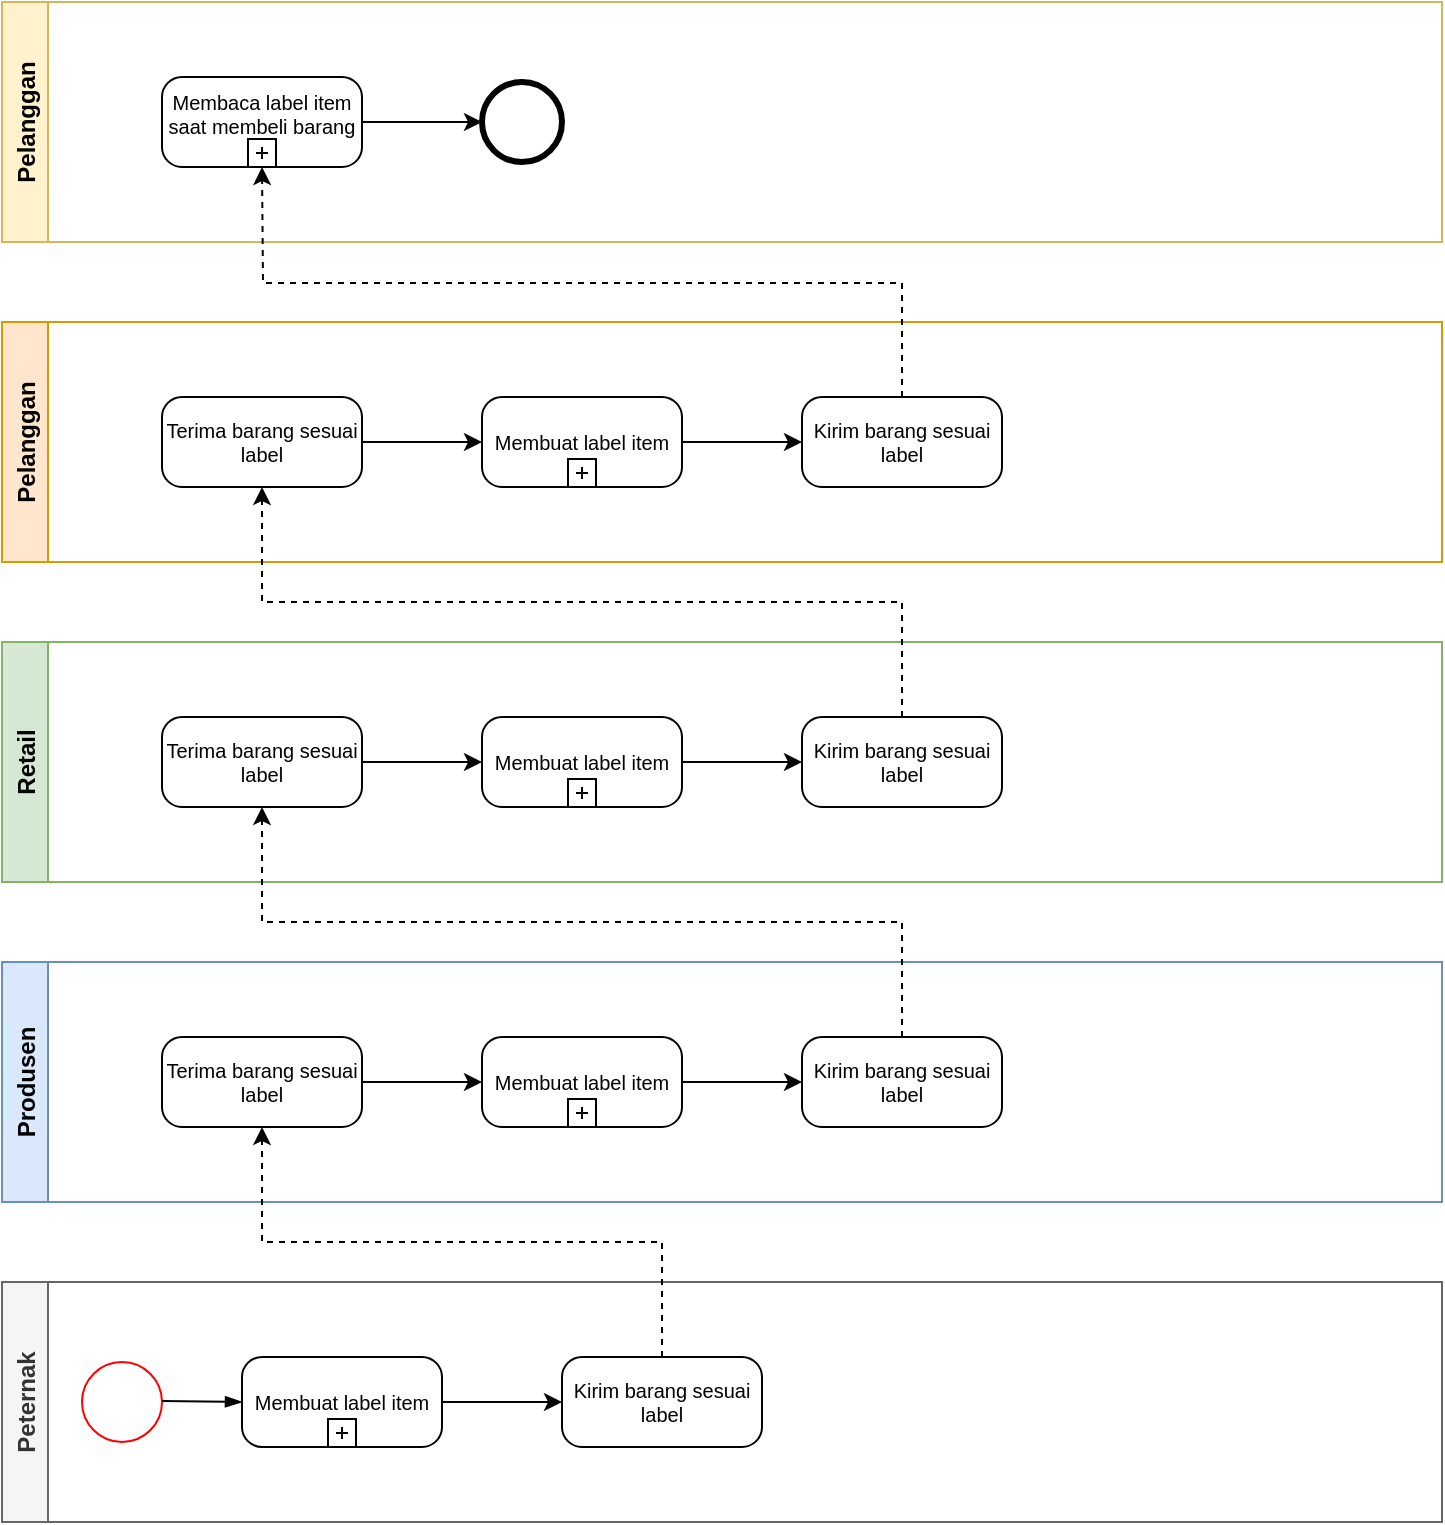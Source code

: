 <mxfile version="16.1.2" type="github">
  <diagram id="75ZjlEf7_gC3XOkNAm37" name="Page-1">
    <mxGraphModel dx="1240" dy="631" grid="1" gridSize="10" guides="1" tooltips="1" connect="1" arrows="1" fold="1" page="1" pageScale="1" pageWidth="827" pageHeight="1169" math="0" shadow="0">
      <root>
        <mxCell id="0" />
        <mxCell id="1" parent="0" />
        <mxCell id="_QOqOvYTCms1opX3iJaL-1" value="Produsen" style="swimlane;horizontal=0;fillColor=#dae8fc;strokeColor=#6c8ebf;" vertex="1" parent="1">
          <mxGeometry x="80" y="640" width="720" height="120" as="geometry" />
        </mxCell>
        <mxCell id="_QOqOvYTCms1opX3iJaL-2" style="edgeStyle=orthogonalEdgeStyle;rounded=0;orthogonalLoop=1;jettySize=auto;html=1;exitX=1;exitY=0.5;exitDx=0;exitDy=0;exitPerimeter=0;entryX=0;entryY=0.5;entryDx=0;entryDy=0;entryPerimeter=0;" edge="1" parent="_QOqOvYTCms1opX3iJaL-1" source="_QOqOvYTCms1opX3iJaL-3" target="_QOqOvYTCms1opX3iJaL-5">
          <mxGeometry relative="1" as="geometry" />
        </mxCell>
        <mxCell id="_QOqOvYTCms1opX3iJaL-3" value="Terima barang sesuai label" style="points=[[0.25,0,0],[0.5,0,0],[0.75,0,0],[1,0.25,0],[1,0.5,0],[1,0.75,0],[0.75,1,0],[0.5,1,0],[0.25,1,0],[0,0.75,0],[0,0.5,0],[0,0.25,0]];shape=mxgraph.bpmn.task;whiteSpace=wrap;rectStyle=rounded;size=10;taskMarker=abstract;fontSize=10;" vertex="1" parent="_QOqOvYTCms1opX3iJaL-1">
          <mxGeometry x="80" y="37.5" width="100" height="45" as="geometry" />
        </mxCell>
        <mxCell id="_QOqOvYTCms1opX3iJaL-4" style="edgeStyle=orthogonalEdgeStyle;rounded=0;orthogonalLoop=1;jettySize=auto;html=1;exitX=1;exitY=0.5;exitDx=0;exitDy=0;exitPerimeter=0;entryX=0;entryY=0.5;entryDx=0;entryDy=0;entryPerimeter=0;" edge="1" parent="_QOqOvYTCms1opX3iJaL-1" source="_QOqOvYTCms1opX3iJaL-5" target="_QOqOvYTCms1opX3iJaL-6">
          <mxGeometry relative="1" as="geometry" />
        </mxCell>
        <mxCell id="_QOqOvYTCms1opX3iJaL-5" value="Membuat label item" style="points=[[0.25,0,0],[0.5,0,0],[0.75,0,0],[1,0.25,0],[1,0.5,0],[1,0.75,0],[0.75,1,0],[0.5,1,0],[0.25,1,0],[0,0.75,0],[0,0.5,0],[0,0.25,0]];shape=mxgraph.bpmn.task;whiteSpace=wrap;rectStyle=rounded;size=10;taskMarker=abstract;isLoopSub=1;fontSize=10;" vertex="1" parent="_QOqOvYTCms1opX3iJaL-1">
          <mxGeometry x="240" y="37.5" width="100" height="45" as="geometry" />
        </mxCell>
        <mxCell id="_QOqOvYTCms1opX3iJaL-6" value="Kirim barang sesuai label" style="points=[[0.25,0,0],[0.5,0,0],[0.75,0,0],[1,0.25,0],[1,0.5,0],[1,0.75,0],[0.75,1,0],[0.5,1,0],[0.25,1,0],[0,0.75,0],[0,0.5,0],[0,0.25,0]];shape=mxgraph.bpmn.task;whiteSpace=wrap;rectStyle=rounded;size=10;taskMarker=abstract;fontSize=10;" vertex="1" parent="_QOqOvYTCms1opX3iJaL-1">
          <mxGeometry x="400" y="37.5" width="100" height="45" as="geometry" />
        </mxCell>
        <mxCell id="_QOqOvYTCms1opX3iJaL-7" value="Retail" style="swimlane;horizontal=0;fillColor=#d5e8d4;strokeColor=#82b366;startSize=23;" vertex="1" parent="1">
          <mxGeometry x="80" y="480" width="720" height="120" as="geometry" />
        </mxCell>
        <mxCell id="_QOqOvYTCms1opX3iJaL-8" style="edgeStyle=orthogonalEdgeStyle;rounded=0;orthogonalLoop=1;jettySize=auto;html=1;exitX=1;exitY=0.5;exitDx=0;exitDy=0;exitPerimeter=0;" edge="1" parent="_QOqOvYTCms1opX3iJaL-7" source="_QOqOvYTCms1opX3iJaL-9" target="_QOqOvYTCms1opX3iJaL-11">
          <mxGeometry relative="1" as="geometry" />
        </mxCell>
        <mxCell id="_QOqOvYTCms1opX3iJaL-9" value="Terima barang sesuai label" style="points=[[0.25,0,0],[0.5,0,0],[0.75,0,0],[1,0.25,0],[1,0.5,0],[1,0.75,0],[0.75,1,0],[0.5,1,0],[0.25,1,0],[0,0.75,0],[0,0.5,0],[0,0.25,0]];shape=mxgraph.bpmn.task;whiteSpace=wrap;rectStyle=rounded;size=10;taskMarker=abstract;fontSize=10;" vertex="1" parent="_QOqOvYTCms1opX3iJaL-7">
          <mxGeometry x="80" y="37.5" width="100" height="45" as="geometry" />
        </mxCell>
        <mxCell id="_QOqOvYTCms1opX3iJaL-10" style="edgeStyle=orthogonalEdgeStyle;rounded=0;orthogonalLoop=1;jettySize=auto;html=1;exitX=1;exitY=0.5;exitDx=0;exitDy=0;exitPerimeter=0;entryX=0;entryY=0.5;entryDx=0;entryDy=0;entryPerimeter=0;" edge="1" parent="_QOqOvYTCms1opX3iJaL-7" source="_QOqOvYTCms1opX3iJaL-11" target="_QOqOvYTCms1opX3iJaL-12">
          <mxGeometry relative="1" as="geometry" />
        </mxCell>
        <mxCell id="_QOqOvYTCms1opX3iJaL-11" value="Membuat label item" style="points=[[0.25,0,0],[0.5,0,0],[0.75,0,0],[1,0.25,0],[1,0.5,0],[1,0.75,0],[0.75,1,0],[0.5,1,0],[0.25,1,0],[0,0.75,0],[0,0.5,0],[0,0.25,0]];shape=mxgraph.bpmn.task;whiteSpace=wrap;rectStyle=rounded;size=10;taskMarker=abstract;isLoopSub=1;fontSize=10;" vertex="1" parent="_QOqOvYTCms1opX3iJaL-7">
          <mxGeometry x="240" y="37.5" width="100" height="45" as="geometry" />
        </mxCell>
        <mxCell id="_QOqOvYTCms1opX3iJaL-12" value="Kirim barang sesuai label" style="points=[[0.25,0,0],[0.5,0,0],[0.75,0,0],[1,0.25,0],[1,0.5,0],[1,0.75,0],[0.75,1,0],[0.5,1,0],[0.25,1,0],[0,0.75,0],[0,0.5,0],[0,0.25,0]];shape=mxgraph.bpmn.task;whiteSpace=wrap;rectStyle=rounded;size=10;taskMarker=abstract;fontSize=10;" vertex="1" parent="_QOqOvYTCms1opX3iJaL-7">
          <mxGeometry x="400" y="37.5" width="100" height="45" as="geometry" />
        </mxCell>
        <mxCell id="_QOqOvYTCms1opX3iJaL-13" value="Pelanggan" style="swimlane;horizontal=0;startSize=23;fillColor=#ffe6cc;strokeColor=#d79b00;" vertex="1" parent="1">
          <mxGeometry x="80" y="320" width="720" height="120" as="geometry" />
        </mxCell>
        <mxCell id="_QOqOvYTCms1opX3iJaL-14" style="edgeStyle=orthogonalEdgeStyle;rounded=0;orthogonalLoop=1;jettySize=auto;html=1;exitX=1;exitY=0.5;exitDx=0;exitDy=0;exitPerimeter=0;entryX=0;entryY=0.5;entryDx=0;entryDy=0;entryPerimeter=0;" edge="1" parent="_QOqOvYTCms1opX3iJaL-13" source="_QOqOvYTCms1opX3iJaL-15" target="_QOqOvYTCms1opX3iJaL-17">
          <mxGeometry relative="1" as="geometry" />
        </mxCell>
        <mxCell id="_QOqOvYTCms1opX3iJaL-15" value="Terima barang sesuai label" style="points=[[0.25,0,0],[0.5,0,0],[0.75,0,0],[1,0.25,0],[1,0.5,0],[1,0.75,0],[0.75,1,0],[0.5,1,0],[0.25,1,0],[0,0.75,0],[0,0.5,0],[0,0.25,0]];shape=mxgraph.bpmn.task;whiteSpace=wrap;rectStyle=rounded;size=10;taskMarker=abstract;fontSize=10;" vertex="1" parent="_QOqOvYTCms1opX3iJaL-13">
          <mxGeometry x="80" y="37.5" width="100" height="45" as="geometry" />
        </mxCell>
        <mxCell id="_QOqOvYTCms1opX3iJaL-16" style="edgeStyle=orthogonalEdgeStyle;rounded=0;orthogonalLoop=1;jettySize=auto;html=1;exitX=1;exitY=0.5;exitDx=0;exitDy=0;exitPerimeter=0;entryX=0;entryY=0.5;entryDx=0;entryDy=0;entryPerimeter=0;" edge="1" parent="_QOqOvYTCms1opX3iJaL-13" source="_QOqOvYTCms1opX3iJaL-17" target="_QOqOvYTCms1opX3iJaL-18">
          <mxGeometry relative="1" as="geometry" />
        </mxCell>
        <mxCell id="_QOqOvYTCms1opX3iJaL-17" value="Membuat label item" style="points=[[0.25,0,0],[0.5,0,0],[0.75,0,0],[1,0.25,0],[1,0.5,0],[1,0.75,0],[0.75,1,0],[0.5,1,0],[0.25,1,0],[0,0.75,0],[0,0.5,0],[0,0.25,0]];shape=mxgraph.bpmn.task;whiteSpace=wrap;rectStyle=rounded;size=10;taskMarker=abstract;isLoopSub=1;fontSize=10;" vertex="1" parent="_QOqOvYTCms1opX3iJaL-13">
          <mxGeometry x="240" y="37.5" width="100" height="45" as="geometry" />
        </mxCell>
        <mxCell id="_QOqOvYTCms1opX3iJaL-18" value="Kirim barang sesuai label" style="points=[[0.25,0,0],[0.5,0,0],[0.75,0,0],[1,0.25,0],[1,0.5,0],[1,0.75,0],[0.75,1,0],[0.5,1,0],[0.25,1,0],[0,0.75,0],[0,0.5,0],[0,0.25,0]];shape=mxgraph.bpmn.task;whiteSpace=wrap;rectStyle=rounded;size=10;taskMarker=abstract;fontSize=10;" vertex="1" parent="_QOqOvYTCms1opX3iJaL-13">
          <mxGeometry x="400" y="37.5" width="100" height="45" as="geometry" />
        </mxCell>
        <mxCell id="_QOqOvYTCms1opX3iJaL-19" value="Pelanggan" style="swimlane;horizontal=0;startSize=23;fillColor=#fff2cc;strokeColor=#d6b656;" vertex="1" parent="1">
          <mxGeometry x="80" y="160" width="720" height="120" as="geometry" />
        </mxCell>
        <mxCell id="_QOqOvYTCms1opX3iJaL-20" style="edgeStyle=orthogonalEdgeStyle;rounded=0;orthogonalLoop=1;jettySize=auto;html=1;exitX=1;exitY=0.5;exitDx=0;exitDy=0;exitPerimeter=0;" edge="1" parent="_QOqOvYTCms1opX3iJaL-19" source="_QOqOvYTCms1opX3iJaL-21" target="_QOqOvYTCms1opX3iJaL-22">
          <mxGeometry relative="1" as="geometry" />
        </mxCell>
        <mxCell id="_QOqOvYTCms1opX3iJaL-21" value="Membaca label item saat membeli barang" style="points=[[0.25,0,0],[0.5,0,0],[0.75,0,0],[1,0.25,0],[1,0.5,0],[1,0.75,0],[0.75,1,0],[0.5,1,0],[0.25,1,0],[0,0.75,0],[0,0.5,0],[0,0.25,0]];shape=mxgraph.bpmn.task;whiteSpace=wrap;rectStyle=rounded;size=10;taskMarker=abstract;isLoopSub=1;fontSize=10;verticalAlign=top;" vertex="1" parent="_QOqOvYTCms1opX3iJaL-19">
          <mxGeometry x="80" y="37.5" width="100" height="45" as="geometry" />
        </mxCell>
        <mxCell id="_QOqOvYTCms1opX3iJaL-22" value="" style="points=[[0.145,0.145,0],[0.5,0,0],[0.855,0.145,0],[1,0.5,0],[0.855,0.855,0],[0.5,1,0],[0.145,0.855,0],[0,0.5,0]];shape=mxgraph.bpmn.event;html=1;verticalLabelPosition=bottom;labelBackgroundColor=#ffffff;verticalAlign=top;align=center;perimeter=ellipsePerimeter;outlineConnect=0;aspect=fixed;outline=end;symbol=terminate2;" vertex="1" parent="_QOqOvYTCms1opX3iJaL-19">
          <mxGeometry x="240" y="40" width="40" height="40" as="geometry" />
        </mxCell>
        <mxCell id="_QOqOvYTCms1opX3iJaL-23" value="Peternak" style="swimlane;horizontal=0;startSize=23;fillColor=#f5f5f5;fontColor=#333333;strokeColor=#666666;" vertex="1" parent="1">
          <mxGeometry x="80" y="800" width="720" height="120" as="geometry" />
        </mxCell>
        <mxCell id="_QOqOvYTCms1opX3iJaL-24" value="" style="ellipse;whiteSpace=wrap;html=1;aspect=fixed;strokeColor=#FF0000;" vertex="1" parent="_QOqOvYTCms1opX3iJaL-23">
          <mxGeometry x="40" y="40" width="40" height="40" as="geometry" />
        </mxCell>
        <mxCell id="_QOqOvYTCms1opX3iJaL-25" value="Kirim barang sesuai label" style="points=[[0.25,0,0],[0.5,0,0],[0.75,0,0],[1,0.25,0],[1,0.5,0],[1,0.75,0],[0.75,1,0],[0.5,1,0],[0.25,1,0],[0,0.75,0],[0,0.5,0],[0,0.25,0]];shape=mxgraph.bpmn.task;whiteSpace=wrap;rectStyle=rounded;size=10;taskMarker=abstract;fontSize=10;" vertex="1" parent="_QOqOvYTCms1opX3iJaL-23">
          <mxGeometry x="280" y="37.5" width="100" height="45" as="geometry" />
        </mxCell>
        <mxCell id="_QOqOvYTCms1opX3iJaL-26" style="edgeStyle=none;rounded=0;orthogonalLoop=1;jettySize=auto;html=1;exitX=1;exitY=0.5;exitDx=0;exitDy=0;exitPerimeter=0;fontSize=10;" edge="1" parent="_QOqOvYTCms1opX3iJaL-23" source="_QOqOvYTCms1opX3iJaL-27" target="_QOqOvYTCms1opX3iJaL-25">
          <mxGeometry relative="1" as="geometry" />
        </mxCell>
        <mxCell id="_QOqOvYTCms1opX3iJaL-27" value="Membuat label item" style="points=[[0.25,0,0],[0.5,0,0],[0.75,0,0],[1,0.25,0],[1,0.5,0],[1,0.75,0],[0.75,1,0],[0.5,1,0],[0.25,1,0],[0,0.75,0],[0,0.5,0],[0,0.25,0]];shape=mxgraph.bpmn.task;whiteSpace=wrap;rectStyle=rounded;size=10;taskMarker=abstract;isLoopSub=1;fontSize=10;" vertex="1" parent="_QOqOvYTCms1opX3iJaL-23">
          <mxGeometry x="120" y="37.5" width="100" height="45" as="geometry" />
        </mxCell>
        <mxCell id="_QOqOvYTCms1opX3iJaL-28" value="" style="fontSize=12;html=1;endArrow=blockThin;endFill=1;rounded=0;entryX=0;entryY=0.5;entryDx=0;entryDy=0;entryPerimeter=0;" edge="1" parent="_QOqOvYTCms1opX3iJaL-23" target="_QOqOvYTCms1opX3iJaL-27">
          <mxGeometry width="160" relative="1" as="geometry">
            <mxPoint x="80" y="59.5" as="sourcePoint" />
            <mxPoint x="240" y="59.5" as="targetPoint" />
          </mxGeometry>
        </mxCell>
        <mxCell id="_QOqOvYTCms1opX3iJaL-31" style="edgeStyle=orthogonalEdgeStyle;rounded=0;orthogonalLoop=1;jettySize=auto;html=1;exitX=0.5;exitY=0;exitDx=0;exitDy=0;exitPerimeter=0;entryX=0.5;entryY=1;entryDx=0;entryDy=0;entryPerimeter=0;dashed=1;" edge="1" parent="1" source="_QOqOvYTCms1opX3iJaL-25" target="_QOqOvYTCms1opX3iJaL-3">
          <mxGeometry relative="1" as="geometry" />
        </mxCell>
        <mxCell id="_QOqOvYTCms1opX3iJaL-32" style="edgeStyle=orthogonalEdgeStyle;rounded=0;orthogonalLoop=1;jettySize=auto;html=1;exitX=0.5;exitY=0;exitDx=0;exitDy=0;exitPerimeter=0;entryX=0.5;entryY=1;entryDx=0;entryDy=0;entryPerimeter=0;dashed=1;" edge="1" parent="1" source="_QOqOvYTCms1opX3iJaL-6" target="_QOqOvYTCms1opX3iJaL-9">
          <mxGeometry relative="1" as="geometry" />
        </mxCell>
        <mxCell id="_QOqOvYTCms1opX3iJaL-33" style="edgeStyle=orthogonalEdgeStyle;rounded=0;orthogonalLoop=1;jettySize=auto;html=1;exitX=0.5;exitY=0;exitDx=0;exitDy=0;exitPerimeter=0;entryX=0.5;entryY=1;entryDx=0;entryDy=0;entryPerimeter=0;dashed=1;" edge="1" parent="1" source="_QOqOvYTCms1opX3iJaL-12" target="_QOqOvYTCms1opX3iJaL-15">
          <mxGeometry relative="1" as="geometry" />
        </mxCell>
        <mxCell id="_QOqOvYTCms1opX3iJaL-34" style="edgeStyle=orthogonalEdgeStyle;rounded=0;orthogonalLoop=1;jettySize=auto;html=1;exitX=0.5;exitY=0;exitDx=0;exitDy=0;exitPerimeter=0;entryX=0.5;entryY=1;entryDx=0;entryDy=0;entryPerimeter=0;dashed=1;" edge="1" parent="1" source="_QOqOvYTCms1opX3iJaL-18">
          <mxGeometry relative="1" as="geometry">
            <mxPoint x="210" y="242.5" as="targetPoint" />
          </mxGeometry>
        </mxCell>
      </root>
    </mxGraphModel>
  </diagram>
</mxfile>
